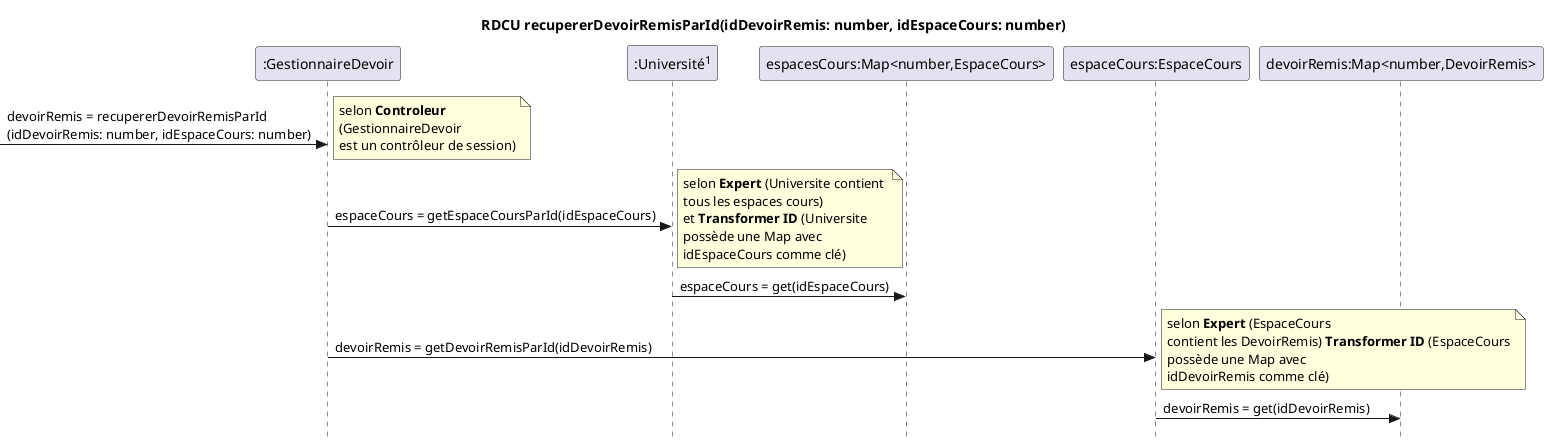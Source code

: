 @startuml
skinparam style strictuml
skinparam defaultfontname Verdana
title RDCU <b>recupererDevoirRemisParId(idDevoirRemis: number, idEspaceCours: number)</b>
participant ":GestionnaireDevoir" as gd
participant ":Université<sup>1</sup>" as u
participant "espacesCours:Map<number,EspaceCours>" as mec
participant "espaceCours:EspaceCours" as ec
participant "devoirRemis:Map<number,DevoirRemis>" as md

->gd : devoirRemis = recupererDevoirRemisParId\n(idDevoirRemis: number, idEspaceCours: number)
note right : selon <b>Controleur</b>\n(GestionnaireDevoir\nest un contrôleur de session)

gd -> u : espaceCours = getEspaceCoursParId(idEspaceCours)
note right : selon <b>Expert</b> (Universite contient \ntous les espaces cours)\net <b>Transformer ID</b> (Universite\npossède une Map avec\nidEspaceCours comme clé)
u -> mec : espaceCours = get(idEspaceCours)

gd -> ec : devoirRemis = getDevoirRemisParId(idDevoirRemis)
note right : selon <b>Expert</b> (EspaceCours\ncontient les DevoirRemis) <b>Transformer ID</b> (EspaceCours\npossède une Map avec\nidDevoirRemis comme clé)

ec -> md : devoirRemis = get(idDevoirRemis)
@enduml
